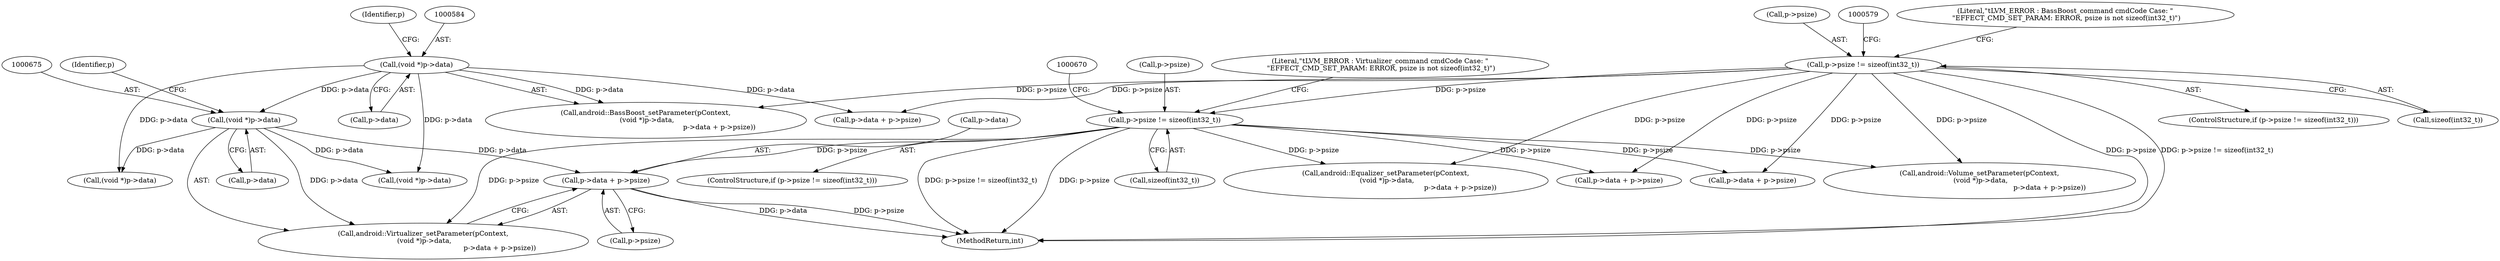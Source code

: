 digraph "0_Android_aeea52da00d210587fb3ed895de3d5f2e0264c88_4@pointer" {
"1000679" [label="(Call,p->data + p->psize)"];
"1000674" [label="(Call,(void *)p->data)"];
"1000583" [label="(Call,(void *)p->data)"];
"1000655" [label="(Call,p->psize != sizeof(int32_t))"];
"1000564" [label="(Call,p->psize != sizeof(int32_t))"];
"1000572" [label="(Literal,\"\tLVM_ERROR : BassBoost_command cmdCode Case: \"\n \"EFFECT_CMD_SET_PARAM: ERROR, psize is not sizeof(int32_t)\")"];
"1000674" [label="(Call,(void *)p->data)"];
"1000564" [label="(Call,p->psize != sizeof(int32_t))"];
"1000683" [label="(Call,p->psize)"];
"1000738" [label="(Call,(void *)p->data)"];
"1000681" [label="(Identifier,p)"];
"1000565" [label="(Call,p->psize)"];
"1000680" [label="(Call,p->data)"];
"1000672" [label="(Call,android::Virtualizer_setParameter(pContext,\n (void *)p->data,\n                                                                       p->data + p->psize))"];
"1000743" [label="(Call,p->data + p->psize)"];
"1000656" [label="(Call,p->psize)"];
"1000588" [label="(Call,p->data + p->psize)"];
"1000659" [label="(Call,sizeof(int32_t))"];
"1000676" [label="(Call,p->data)"];
"1000655" [label="(Call,p->psize != sizeof(int32_t))"];
"1000563" [label="(ControlStructure,if (p->psize != sizeof(int32_t)))"];
"1000679" [label="(Call,p->data + p->psize)"];
"1001260" [label="(MethodReturn,int)"];
"1000654" [label="(ControlStructure,if (p->psize != sizeof(int32_t)))"];
"1000585" [label="(Call,p->data)"];
"1000807" [label="(Call,p->data + p->psize)"];
"1000800" [label="(Call,android::Volume_setParameter(pContext,\n (void *)p->data,\n                                                                 p->data + p->psize))"];
"1000736" [label="(Call,android::Equalizer_setParameter(pContext,\n (void *)p->data,\n                                                                     p->data + p->psize))"];
"1000663" [label="(Literal,\"\tLVM_ERROR : Virtualizer_command cmdCode Case: \"\n \"EFFECT_CMD_SET_PARAM: ERROR, psize is not sizeof(int32_t)\")"];
"1000581" [label="(Call,android::BassBoost_setParameter(pContext,\n (void *)p->data,\n                                                                    p->data + p->psize))"];
"1000802" [label="(Call,(void *)p->data)"];
"1000583" [label="(Call,(void *)p->data)"];
"1000590" [label="(Identifier,p)"];
"1000568" [label="(Call,sizeof(int32_t))"];
"1000679" -> "1000672"  [label="AST: "];
"1000679" -> "1000683"  [label="CFG: "];
"1000680" -> "1000679"  [label="AST: "];
"1000683" -> "1000679"  [label="AST: "];
"1000672" -> "1000679"  [label="CFG: "];
"1000679" -> "1001260"  [label="DDG: p->data"];
"1000679" -> "1001260"  [label="DDG: p->psize"];
"1000674" -> "1000679"  [label="DDG: p->data"];
"1000655" -> "1000679"  [label="DDG: p->psize"];
"1000674" -> "1000672"  [label="AST: "];
"1000674" -> "1000676"  [label="CFG: "];
"1000675" -> "1000674"  [label="AST: "];
"1000676" -> "1000674"  [label="AST: "];
"1000681" -> "1000674"  [label="CFG: "];
"1000674" -> "1000672"  [label="DDG: p->data"];
"1000583" -> "1000674"  [label="DDG: p->data"];
"1000674" -> "1000738"  [label="DDG: p->data"];
"1000674" -> "1000802"  [label="DDG: p->data"];
"1000583" -> "1000581"  [label="AST: "];
"1000583" -> "1000585"  [label="CFG: "];
"1000584" -> "1000583"  [label="AST: "];
"1000585" -> "1000583"  [label="AST: "];
"1000590" -> "1000583"  [label="CFG: "];
"1000583" -> "1000581"  [label="DDG: p->data"];
"1000583" -> "1000588"  [label="DDG: p->data"];
"1000583" -> "1000738"  [label="DDG: p->data"];
"1000583" -> "1000802"  [label="DDG: p->data"];
"1000655" -> "1000654"  [label="AST: "];
"1000655" -> "1000659"  [label="CFG: "];
"1000656" -> "1000655"  [label="AST: "];
"1000659" -> "1000655"  [label="AST: "];
"1000663" -> "1000655"  [label="CFG: "];
"1000670" -> "1000655"  [label="CFG: "];
"1000655" -> "1001260"  [label="DDG: p->psize"];
"1000655" -> "1001260"  [label="DDG: p->psize != sizeof(int32_t)"];
"1000564" -> "1000655"  [label="DDG: p->psize"];
"1000655" -> "1000672"  [label="DDG: p->psize"];
"1000655" -> "1000736"  [label="DDG: p->psize"];
"1000655" -> "1000743"  [label="DDG: p->psize"];
"1000655" -> "1000800"  [label="DDG: p->psize"];
"1000655" -> "1000807"  [label="DDG: p->psize"];
"1000564" -> "1000563"  [label="AST: "];
"1000564" -> "1000568"  [label="CFG: "];
"1000565" -> "1000564"  [label="AST: "];
"1000568" -> "1000564"  [label="AST: "];
"1000572" -> "1000564"  [label="CFG: "];
"1000579" -> "1000564"  [label="CFG: "];
"1000564" -> "1001260"  [label="DDG: p->psize"];
"1000564" -> "1001260"  [label="DDG: p->psize != sizeof(int32_t)"];
"1000564" -> "1000581"  [label="DDG: p->psize"];
"1000564" -> "1000588"  [label="DDG: p->psize"];
"1000564" -> "1000736"  [label="DDG: p->psize"];
"1000564" -> "1000743"  [label="DDG: p->psize"];
"1000564" -> "1000800"  [label="DDG: p->psize"];
"1000564" -> "1000807"  [label="DDG: p->psize"];
}
